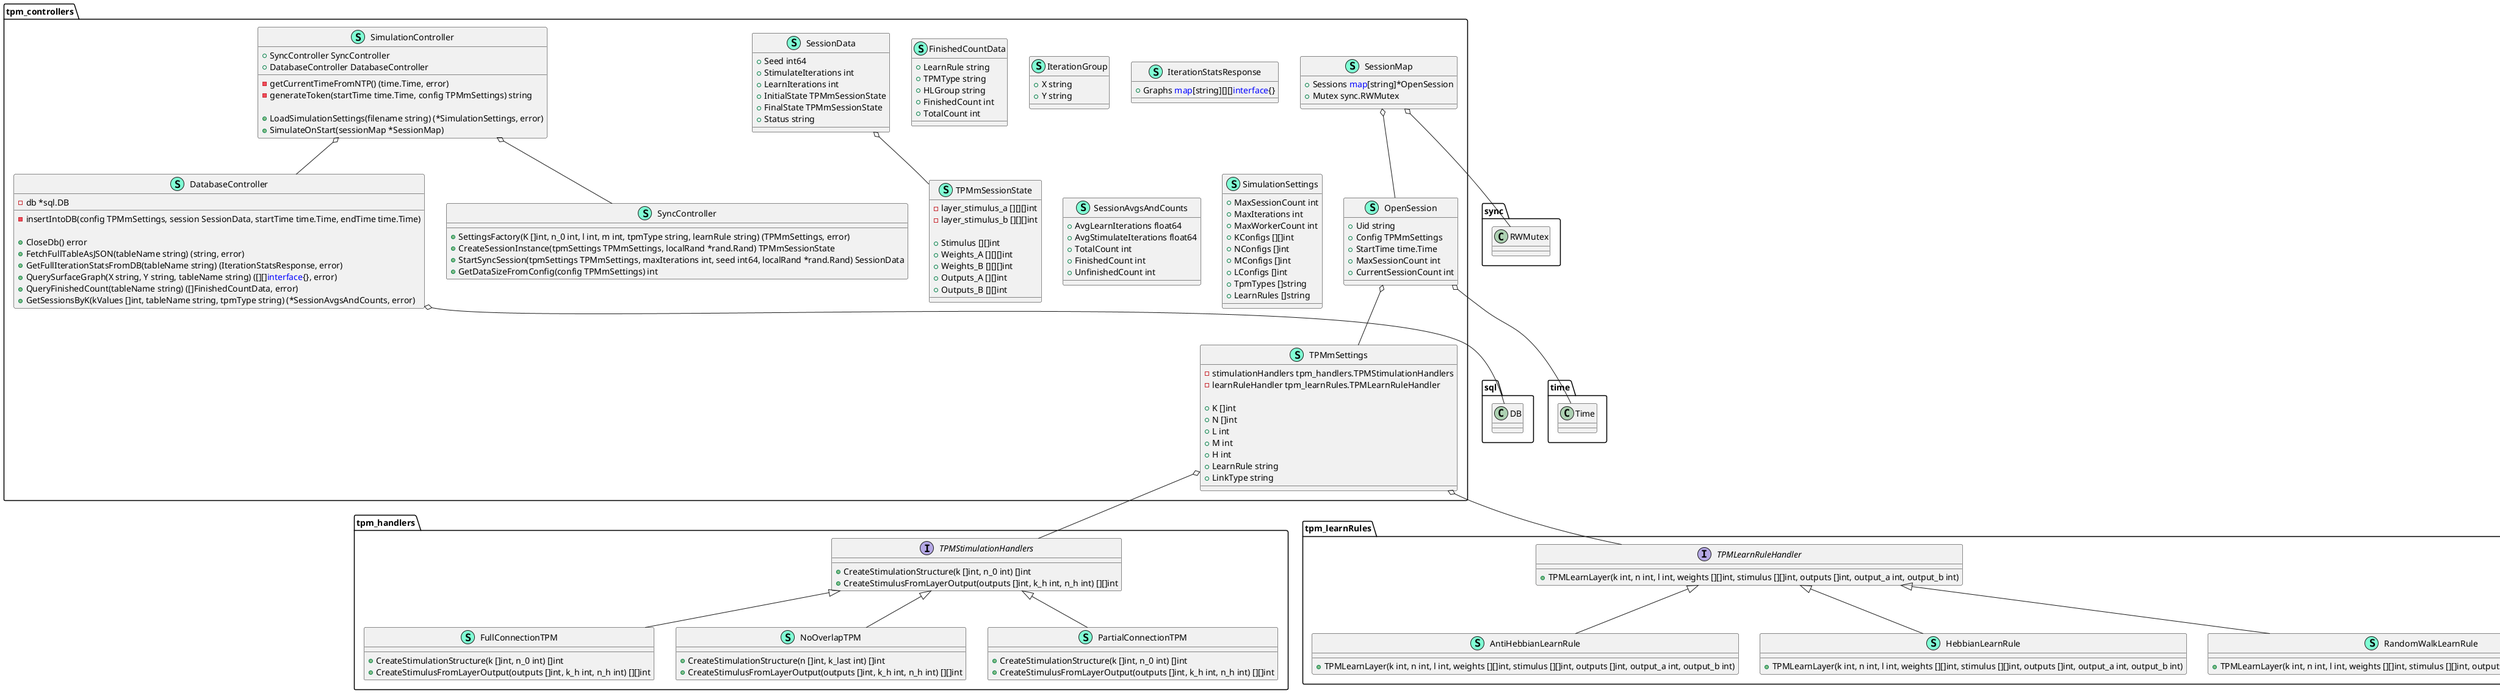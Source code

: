 @startuml
namespace tpm_controllers {
    class DatabaseController << (S,Aquamarine) >> {
        - db *sql.DB

        - insertIntoDB(config TPMmSettings, session SessionData, startTime time.Time, endTime time.Time) 

        + CloseDb() error
        + FetchFullTableAsJSON(tableName string) (string, error)
        + GetFullIterationStatsFromDB(tableName string) (IterationStatsResponse, error)
        + QuerySurfaceGraph(X string, Y string, tableName string) ([][]<font color=blue>interface</font>{}, error)
        + QueryFinishedCount(tableName string) ([]FinishedCountData, error)
        + GetSessionsByK(kValues []int, tableName string, tpmType string) (*SessionAvgsAndCounts, error)

    }
    class FinishedCountData << (S,Aquamarine) >> {
        + LearnRule string
        + TPMType string
        + HLGroup string
        + FinishedCount int
        + TotalCount int

    }
    class IterationGroup << (S,Aquamarine) >> {
        + X string
        + Y string

    }
    class IterationStatsResponse << (S,Aquamarine) >> {
        + Graphs <font color=blue>map</font>[string][][]<font color=blue>interface</font>{}

    }
    class OpenSession << (S,Aquamarine) >> {
        + Uid string
        + Config TPMmSettings
        + StartTime time.Time
        + MaxSessionCount int
        + CurrentSessionCount int

    }
    class SessionAvgsAndCounts << (S,Aquamarine) >> {
        + AvgLearnIterations float64
        + AvgStimulateIterations float64
        + TotalCount int
        + FinishedCount int
        + UnfinishedCount int

    }
    class SessionData << (S,Aquamarine) >> {
        + Seed int64
        + StimulateIterations int
        + LearnIterations int
        + InitialState TPMmSessionState
        + FinalState TPMmSessionState
        + Status string

    }
    class SessionMap << (S,Aquamarine) >> {
        + Sessions <font color=blue>map</font>[string]*OpenSession
        + Mutex sync.RWMutex

    }
    class SimulationController << (S,Aquamarine) >> {
        + SyncController SyncController
        + DatabaseController DatabaseController

        - getCurrentTimeFromNTP() (time.Time, error)
        - generateToken(startTime time.Time, config TPMmSettings) string

        + LoadSimulationSettings(filename string) (*SimulationSettings, error)
        + SimulateOnStart(sessionMap *SessionMap) 

    }
    class SimulationSettings << (S,Aquamarine) >> {
        + MaxSessionCount int
        + MaxIterations int
        + MaxWorkerCount int
        + KConfigs [][]int
        + NConfigs []int
        + MConfigs []int
        + LConfigs []int
        + TpmTypes []string
        + LearnRules []string

    }
    class SyncController << (S,Aquamarine) >> {
        + SettingsFactory(K []int, n_0 int, l int, m int, tpmType string, learnRule string) (TPMmSettings, error)
        + CreateSessionInstance(tpmSettings TPMmSettings, localRand *rand.Rand) TPMmSessionState
        + StartSyncSession(tpmSettings TPMmSettings, maxIterations int, seed int64, localRand *rand.Rand) SessionData
        + GetDataSizeFromConfig(config TPMmSettings) int

    }
    class TPMmSessionState << (S,Aquamarine) >> {
        - layer_stimulus_a [][][]int
        - layer_stimulus_b [][][]int

        + Stimulus [][]int
        + Weights_A [][][]int
        + Weights_B [][][]int
        + Outputs_A [][]int
        + Outputs_B [][]int

    }
    class TPMmSettings << (S,Aquamarine) >> {
        - stimulationHandlers tpm_handlers.TPMStimulationHandlers
        - learnRuleHandler tpm_learnRules.TPMLearnRuleHandler

        + K []int
        + N []int
        + L int
        + M int
        + H int
        + LearnRule string
        + LinkType string

    }
}


"tpm_controllers.DatabaseController" o-- "sql.DB"
"tpm_controllers.OpenSession" o-- "time.Time"
"tpm_controllers.OpenSession" o-- "tpm_controllers.TPMmSettings"
"tpm_controllers.SessionData" o-- "tpm_controllers.TPMmSessionState"
"tpm_controllers.SessionMap" o-- "sync.RWMutex"
"tpm_controllers.SessionMap" o-- "tpm_controllers.OpenSession"
"tpm_controllers.SimulationController" o-- "tpm_controllers.DatabaseController"
"tpm_controllers.SimulationController" o-- "tpm_controllers.SyncController"
"tpm_controllers.TPMmSettings" o-- "tpm_handlers.TPMStimulationHandlers"
"tpm_controllers.TPMmSettings" o-- "tpm_learnRules.TPMLearnRuleHandler"

namespace tpm_handlers {
    class FullConnectionTPM << (S,Aquamarine) >> {
        + CreateStimulationStructure(k []int, n_0 int) []int
        + CreateStimulusFromLayerOutput(outputs []int, k_h int, n_h int) [][]int

    }
    class NoOverlapTPM << (S,Aquamarine) >> {
        + CreateStimulationStructure(n []int, k_last int) []int
        + CreateStimulusFromLayerOutput(outputs []int, k_h int, n_h int) [][]int

    }
    class PartialConnectionTPM << (S,Aquamarine) >> {
        + CreateStimulationStructure(k []int, n_0 int) []int
        + CreateStimulusFromLayerOutput(outputs []int, k_h int, n_h int) [][]int

    }
    interface TPMStimulationHandlers  {
        + CreateStimulationStructure(k []int, n_0 int) []int
        + CreateStimulusFromLayerOutput(outputs []int, k_h int, n_h int) [][]int

    }
}

"tpm_handlers.TPMStimulationHandlers" <|-- "tpm_handlers.FullConnectionTPM"
"tpm_handlers.TPMStimulationHandlers" <|-- "tpm_handlers.NoOverlapTPM"
"tpm_handlers.TPMStimulationHandlers" <|-- "tpm_handlers.PartialConnectionTPM"


namespace tpm_learnRules {
    class AntiHebbianLearnRule << (S,Aquamarine) >> {
        + TPMLearnLayer(k int, n int, l int, weights [][]int, stimulus [][]int, outputs []int, output_a int, output_b int) 

    }
    class HebbianLearnRule << (S,Aquamarine) >> {
        + TPMLearnLayer(k int, n int, l int, weights [][]int, stimulus [][]int, outputs []int, output_a int, output_b int) 

    }
    class RandomWalkLearnRule << (S,Aquamarine) >> {
        + TPMLearnLayer(k int, n int, l int, weights [][]int, stimulus [][]int, outputs []int, output_a int, output_b int) 

    }
    interface TPMLearnRuleHandler  {
        + TPMLearnLayer(k int, n int, l int, weights [][]int, stimulus [][]int, outputs []int, output_a int, output_b int) 

    }
}

"tpm_learnRules.TPMLearnRuleHandler" <|-- "tpm_learnRules.AntiHebbianLearnRule"
"tpm_learnRules.TPMLearnRuleHandler" <|-- "tpm_learnRules.HebbianLearnRule"
"tpm_learnRules.TPMLearnRuleHandler" <|-- "tpm_learnRules.RandomWalkLearnRule"


@enduml

